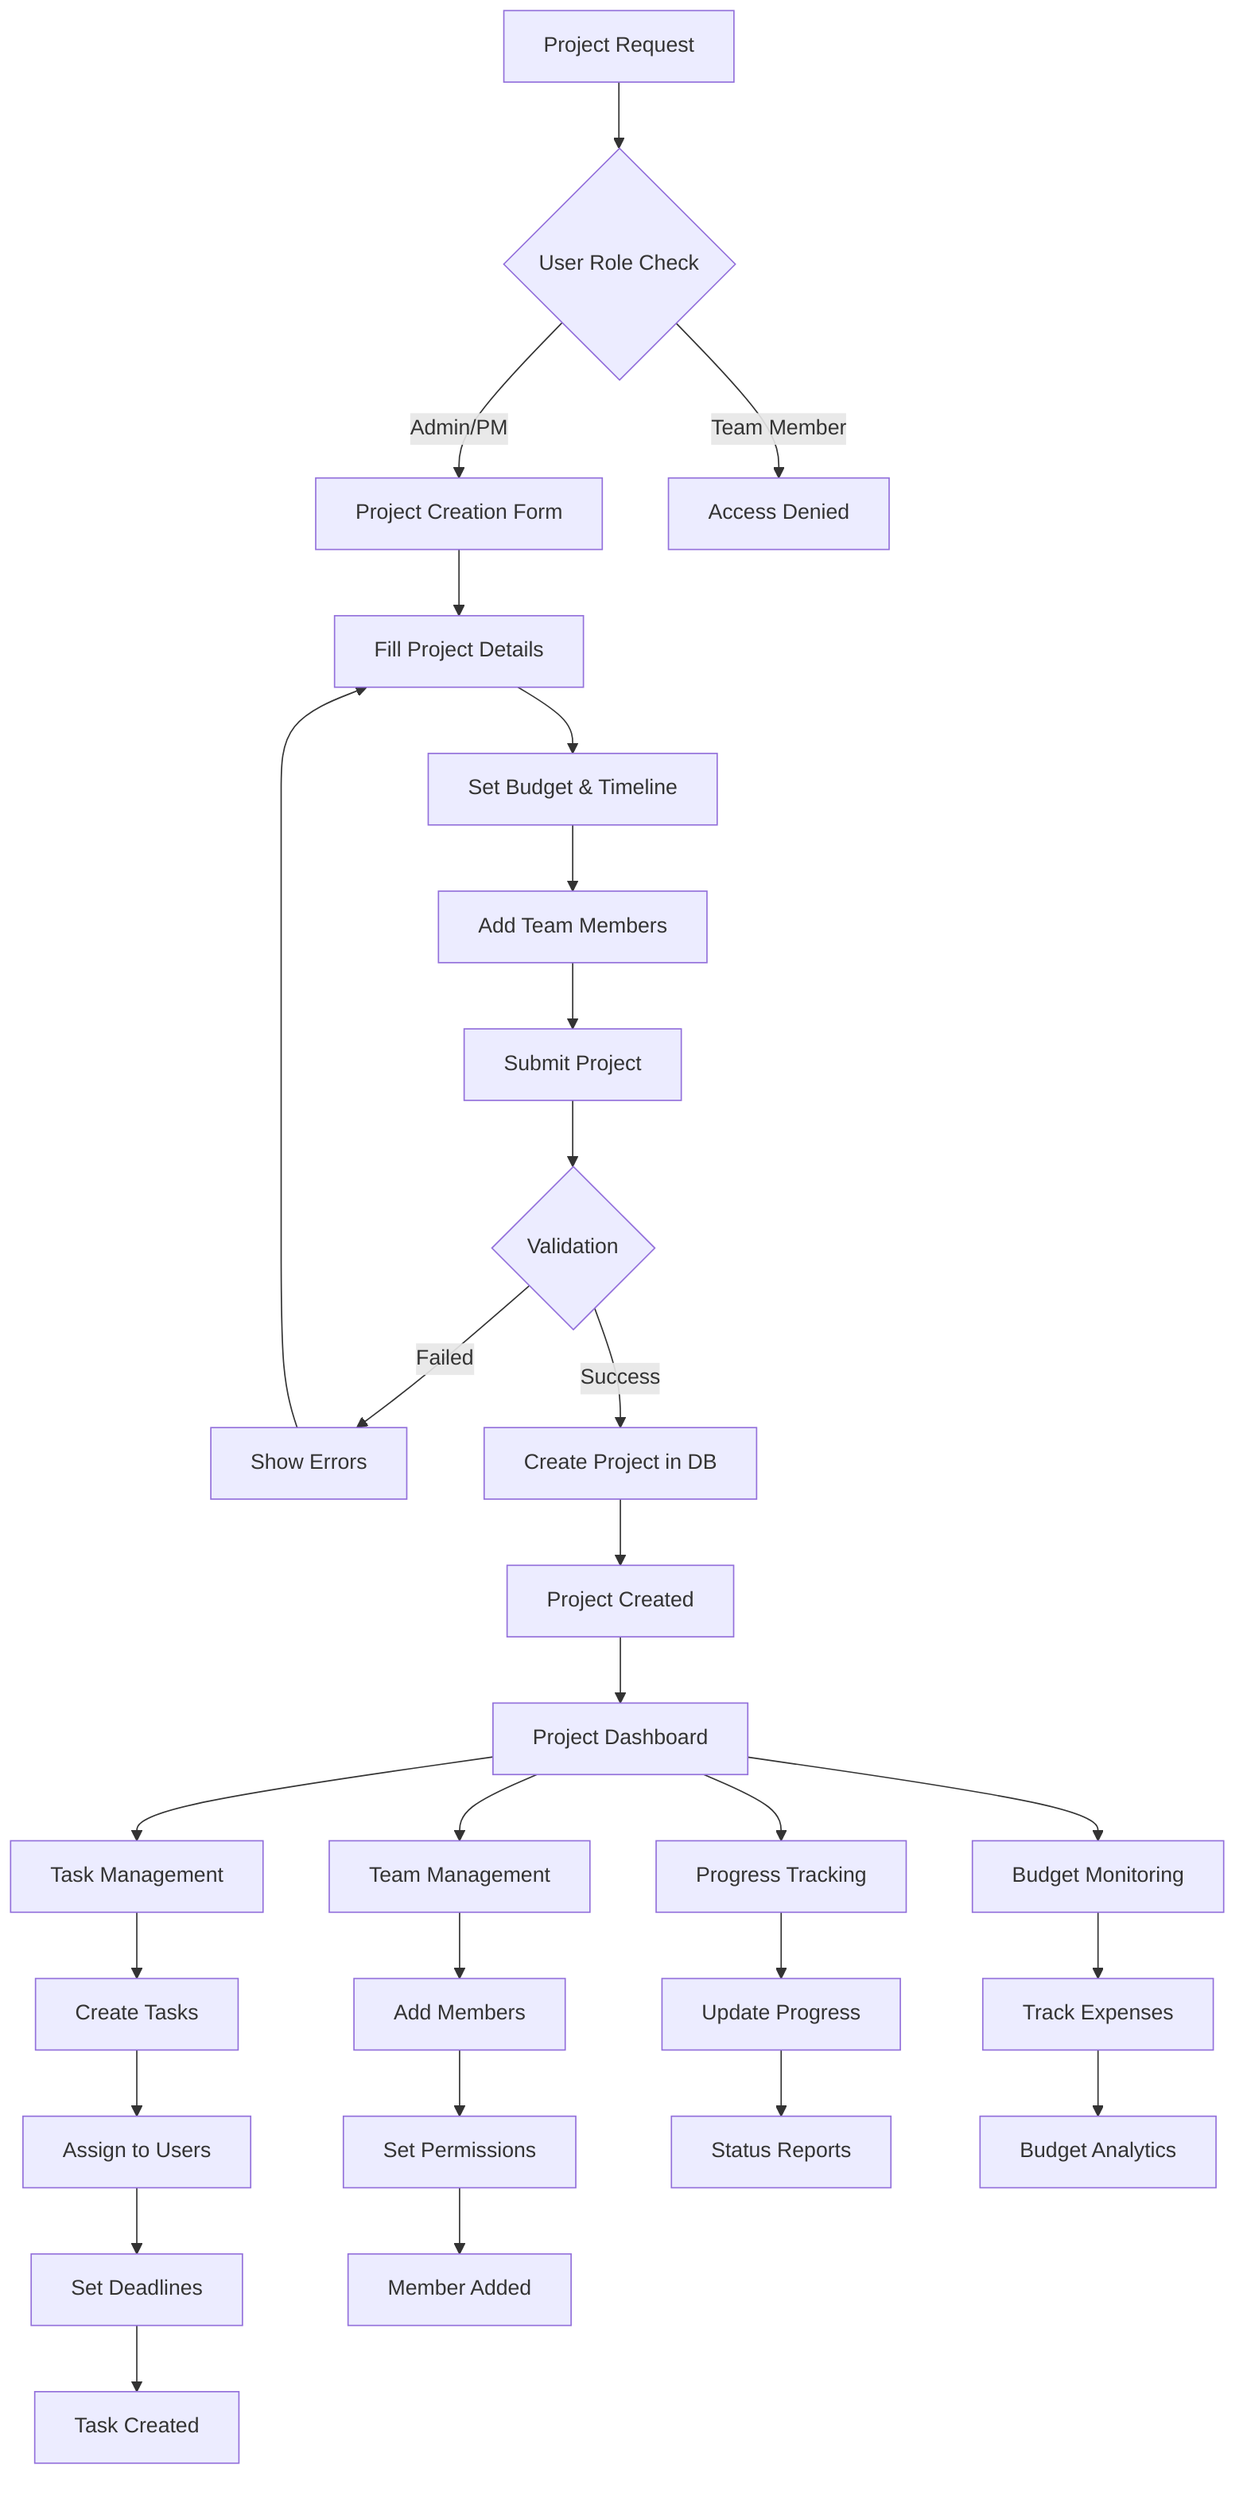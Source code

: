 graph TD
    A[Project Request] --> B{User Role Check}
    B -->|Admin/PM| C[Project Creation Form]
    B -->|Team Member| D[Access Denied]
    
    C --> E[Fill Project Details]
    E --> F[Set Budget & Timeline]
    F --> G[Add Team Members]
    G --> H[Submit Project]
    
    H --> I{Validation}
    I -->|Failed| J[Show Errors]
    J --> E
    
    I -->|Success| K[Create Project in DB]
    K --> L[Project Created]
    
    L --> M[Project Dashboard]
    M --> N[Task Management]
    M --> O[Team Management]
    M --> P[Progress Tracking]
    M --> Q[Budget Monitoring]
    
    N --> R[Create Tasks]
    R --> S[Assign to Users]
    S --> T[Set Deadlines]
    T --> U[Task Created]
    
    O --> V[Add Members]
    V --> W[Set Permissions]
    W --> X[Member Added]
    
    P --> Y[Update Progress]
    Y --> Z[Status Reports]
    
    Q --> AA[Track Expenses]
    AA --> BB[Budget Analytics]